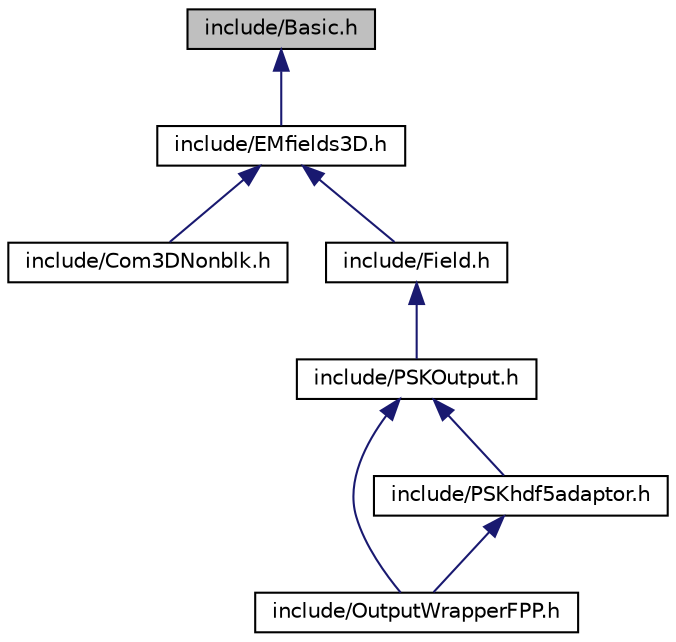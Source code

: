 digraph "include/Basic.h"
{
 // INTERACTIVE_SVG=YES
 // LATEX_PDF_SIZE
  edge [fontname="Helvetica",fontsize="10",labelfontname="Helvetica",labelfontsize="10"];
  node [fontname="Helvetica",fontsize="10",shape=record];
  Node1 [label="include/Basic.h",height=0.2,width=0.4,color="black", fillcolor="grey75", style="filled", fontcolor="black",tooltip=" "];
  Node1 -> Node2 [dir="back",color="midnightblue",fontsize="10",style="solid",fontname="Helvetica"];
  Node2 [label="include/EMfields3D.h",height=0.2,width=0.4,color="black", fillcolor="white", style="filled",URL="$d7/d72/include_2_e_mfields3_d_8h.html",tooltip=" "];
  Node2 -> Node3 [dir="back",color="midnightblue",fontsize="10",style="solid",fontname="Helvetica"];
  Node3 [label="include/Com3DNonblk.h",height=0.2,width=0.4,color="black", fillcolor="white", style="filled",URL="$d9/d9e/include_2_com3_d_nonblk_8h.html",tooltip=" "];
  Node2 -> Node4 [dir="back",color="midnightblue",fontsize="10",style="solid",fontname="Helvetica"];
  Node4 [label="include/Field.h",height=0.2,width=0.4,color="black", fillcolor="white", style="filled",URL="$d3/dd3/include_2_field_8h.html",tooltip=" "];
  Node4 -> Node5 [dir="back",color="midnightblue",fontsize="10",style="solid",fontname="Helvetica"];
  Node5 [label="include/PSKOutput.h",height=0.2,width=0.4,color="black", fillcolor="white", style="filled",URL="$d8/dfe/include_2_p_s_k_output_8h.html",tooltip=" "];
  Node5 -> Node6 [dir="back",color="midnightblue",fontsize="10",style="solid",fontname="Helvetica"];
  Node6 [label="include/OutputWrapperFPP.h",height=0.2,width=0.4,color="black", fillcolor="white", style="filled",URL="$de/d45/include_2_output_wrapper_f_p_p_8h.html",tooltip=" "];
  Node5 -> Node7 [dir="back",color="midnightblue",fontsize="10",style="solid",fontname="Helvetica"];
  Node7 [label="include/PSKhdf5adaptor.h",height=0.2,width=0.4,color="black", fillcolor="white", style="filled",URL="$d3/dc9/include_2_p_s_khdf5adaptor_8h.html",tooltip=" "];
  Node7 -> Node6 [dir="back",color="midnightblue",fontsize="10",style="solid",fontname="Helvetica"];
}
